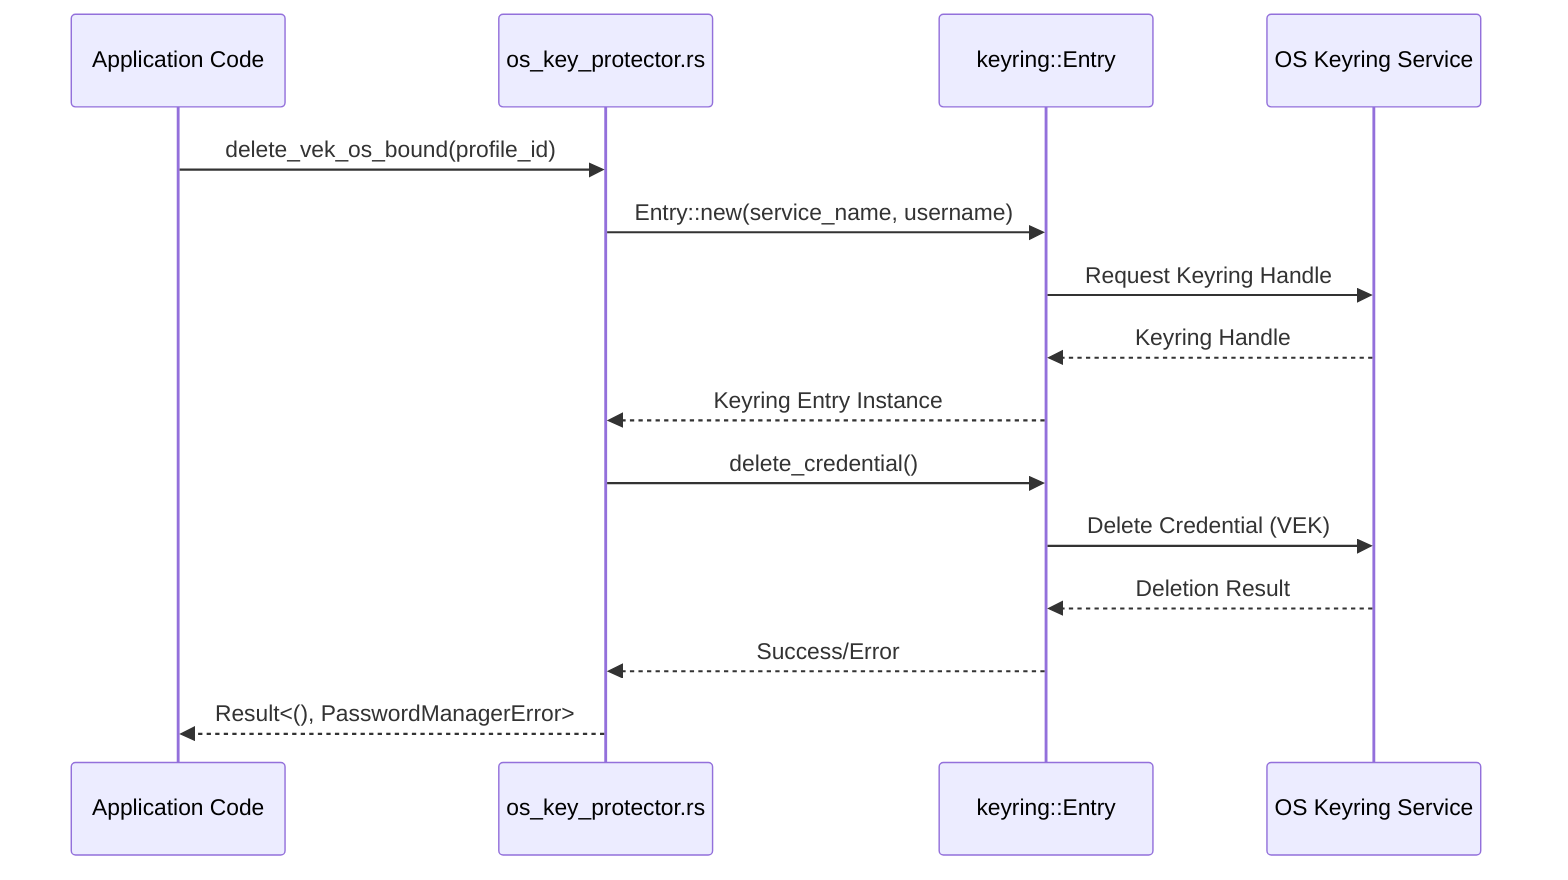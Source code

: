 sequenceDiagram
    participant App as Application Code
    participant OSKP as os_key_protector.rs
    participant KR as keyring::Entry
    participant OS as OS Keyring Service

    App->>OSKP: delete_vek_os_bound(profile_id)
    OSKP->>KR: Entry::new(service_name, username)
    KR->>OS: Request Keyring Handle
    OS-->>KR: Keyring Handle
    KR-->>OSKP: Keyring Entry Instance
    OSKP->>KR: delete_credential()
    KR->>OS: Delete Credential (VEK)
    OS-->>KR: Deletion Result
    KR-->>OSKP: Success/Error
    OSKP-->>App: Result<(), PasswordManagerError>
